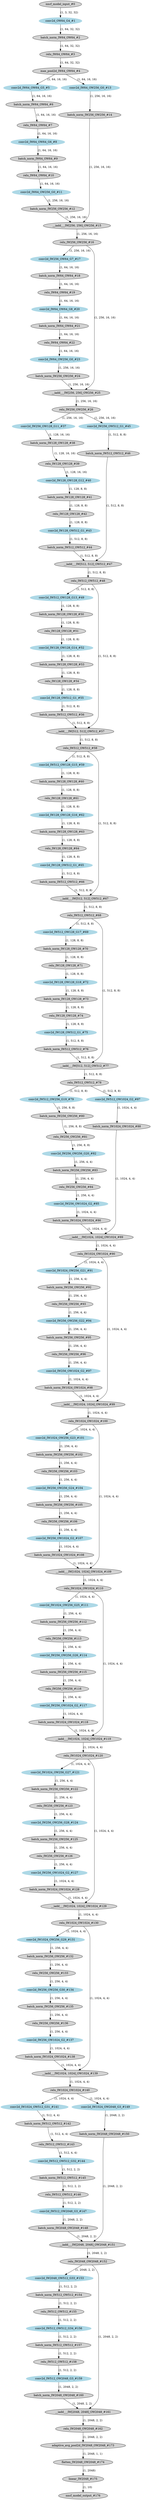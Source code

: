 strict digraph  {
"0 /nncf_model_input_0" [id=0, label="nncf_model_input_#0", style=filled, type=nncf_model_input];
"1 ResNet/NNCFConv2d[conv1]/conv2d_0" [color=lightblue, id=1, label="conv2d_OW64_G4_#1", style=filled, type=conv2d];
"2 ResNet/NNCFBatchNorm2d[bn1]/batch_norm_0" [id=2, label="batch_norm_IW64_OW64_#2", style=filled, type=batch_norm];
"3 ResNet/relu_0" [id=3, label="relu_IW64_OW64_#3", style=filled, type=relu];
"4 ResNet/MaxPool2d[maxpool]/max_pool2d_0" [id=4, label="max_pool2d_IW64_OW64_#4", style=filled, type=max_pool2d];
"5 ResNet/Sequential[layer1]/Bottleneck[0]/NNCFConv2d[conv1]/conv2d_0" [color=lightblue, id=5, label="conv2d_IW64_OW64_G5_#5", style=filled, type=conv2d];
"6 ResNet/Sequential[layer1]/Bottleneck[0]/NNCFBatchNorm2d[bn1]/batch_norm_0" [id=6, label="batch_norm_IW64_OW64_#6", style=filled, type=batch_norm];
"7 ResNet/Sequential[layer1]/Bottleneck[0]/relu_0" [id=7, label="relu_IW64_OW64_#7", style=filled, type=relu];
"8 ResNet/Sequential[layer1]/Bottleneck[0]/NNCFConv2d[conv2]/conv2d_0" [color=lightblue, id=8, label="conv2d_IW64_OW64_G6_#8", style=filled, type=conv2d];
"9 ResNet/Sequential[layer1]/Bottleneck[0]/NNCFBatchNorm2d[bn2]/batch_norm_0" [id=9, label="batch_norm_IW64_OW64_#9", style=filled, type=batch_norm];
"10 ResNet/Sequential[layer1]/Bottleneck[0]/relu_1" [id=10, label="relu_IW64_OW64_#10", style=filled, type=relu];
"11 ResNet/Sequential[layer1]/Bottleneck[0]/NNCFConv2d[conv3]/conv2d_0" [color=lightblue, id=11, label="conv2d_IW64_OW256_G0_#11", style=filled, type=conv2d];
"12 ResNet/Sequential[layer1]/Bottleneck[0]/NNCFBatchNorm2d[bn3]/batch_norm_0" [id=12, label="batch_norm_IW256_OW256_#12", style=filled, type=batch_norm];
"13 ResNet/Sequential[layer1]/Bottleneck[0]/Sequential[shortcut]/NNCFConv2d[0]/conv2d_0" [color=lightblue, id=13, label="conv2d_IW64_OW256_G0_#13", style=filled, type=conv2d];
"14 ResNet/Sequential[layer1]/Bottleneck[0]/Sequential[shortcut]/NNCFBatchNorm2d[1]/batch_norm_0" [id=14, label="batch_norm_IW256_OW256_#14", style=filled, type=batch_norm];
"15 ResNet/Sequential[layer1]/Bottleneck[0]/__iadd___0" [id=15, label="__iadd___IW[256, 256]_OW256_#15", style=filled, type=__iadd__];
"16 ResNet/Sequential[layer1]/Bottleneck[0]/relu_2" [id=16, label="relu_IW256_OW256_#16", style=filled, type=relu];
"17 ResNet/Sequential[layer1]/Bottleneck[1]/NNCFConv2d[conv1]/conv2d_0" [color=lightblue, id=17, label="conv2d_IW256_OW64_G7_#17", style=filled, type=conv2d];
"18 ResNet/Sequential[layer1]/Bottleneck[1]/NNCFBatchNorm2d[bn1]/batch_norm_0" [id=18, label="batch_norm_IW64_OW64_#18", style=filled, type=batch_norm];
"19 ResNet/Sequential[layer1]/Bottleneck[1]/relu_0" [id=19, label="relu_IW64_OW64_#19", style=filled, type=relu];
"20 ResNet/Sequential[layer1]/Bottleneck[1]/NNCFConv2d[conv2]/conv2d_0" [color=lightblue, id=20, label="conv2d_IW64_OW64_G8_#20", style=filled, type=conv2d];
"21 ResNet/Sequential[layer1]/Bottleneck[1]/NNCFBatchNorm2d[bn2]/batch_norm_0" [id=21, label="batch_norm_IW64_OW64_#21", style=filled, type=batch_norm];
"22 ResNet/Sequential[layer1]/Bottleneck[1]/relu_1" [id=22, label="relu_IW64_OW64_#22", style=filled, type=relu];
"23 ResNet/Sequential[layer1]/Bottleneck[1]/NNCFConv2d[conv3]/conv2d_0" [color=lightblue, id=23, label="conv2d_IW64_OW256_G0_#23", style=filled, type=conv2d];
"24 ResNet/Sequential[layer1]/Bottleneck[1]/NNCFBatchNorm2d[bn3]/batch_norm_0" [id=24, label="batch_norm_IW256_OW256_#24", style=filled, type=batch_norm];
"25 ResNet/Sequential[layer1]/Bottleneck[1]/__iadd___0" [id=25, label="__iadd___IW[256, 256]_OW256_#25", style=filled, type=__iadd__];
"26 ResNet/Sequential[layer1]/Bottleneck[1]/relu_2" [id=26, label="relu_IW256_OW256_#26", style=filled, type=relu];
"27 ResNet/Sequential[layer2]/Bottleneck[0]/NNCFConv2d[conv1]/conv2d_0" [color=lightblue, id=27, label="conv2d_IW256_OW128_G11_#37", style=filled, type=conv2d];
"28 ResNet/Sequential[layer2]/Bottleneck[0]/NNCFBatchNorm2d[bn1]/batch_norm_0" [id=28, label="batch_norm_IW128_OW128_#38", style=filled, type=batch_norm];
"29 ResNet/Sequential[layer2]/Bottleneck[0]/relu_0" [id=29, label="relu_IW128_OW128_#39", style=filled, type=relu];
"30 ResNet/Sequential[layer2]/Bottleneck[0]/NNCFConv2d[conv2]/conv2d_0" [color=lightblue, id=30, label="conv2d_IW128_OW128_G12_#40", style=filled, type=conv2d];
"31 ResNet/Sequential[layer2]/Bottleneck[0]/NNCFBatchNorm2d[bn2]/batch_norm_0" [id=31, label="batch_norm_IW128_OW128_#41", style=filled, type=batch_norm];
"32 ResNet/Sequential[layer2]/Bottleneck[0]/relu_1" [id=32, label="relu_IW128_OW128_#42", style=filled, type=relu];
"33 ResNet/Sequential[layer2]/Bottleneck[0]/NNCFConv2d[conv3]/conv2d_0" [color=lightblue, id=33, label="conv2d_IW128_OW512_G1_#43", style=filled, type=conv2d];
"34 ResNet/Sequential[layer2]/Bottleneck[0]/NNCFBatchNorm2d[bn3]/batch_norm_0" [id=34, label="batch_norm_IW512_OW512_#44", style=filled, type=batch_norm];
"35 ResNet/Sequential[layer2]/Bottleneck[0]/Sequential[shortcut]/NNCFConv2d[0]/conv2d_0" [color=lightblue, id=35, label="conv2d_IW256_OW512_G1_#45", style=filled, type=conv2d];
"36 ResNet/Sequential[layer2]/Bottleneck[0]/Sequential[shortcut]/NNCFBatchNorm2d[1]/batch_norm_0" [id=36, label="batch_norm_IW512_OW512_#46", style=filled, type=batch_norm];
"37 ResNet/Sequential[layer2]/Bottleneck[0]/__iadd___0" [id=37, label="__iadd___IW[512, 512]_OW512_#47", style=filled, type=__iadd__];
"38 ResNet/Sequential[layer2]/Bottleneck[0]/relu_2" [id=38, label="relu_IW512_OW512_#48", style=filled, type=relu];
"39 ResNet/Sequential[layer2]/Bottleneck[1]/NNCFConv2d[conv1]/conv2d_0" [color=lightblue, id=39, label="conv2d_IW512_OW128_G13_#49", style=filled, type=conv2d];
"40 ResNet/Sequential[layer2]/Bottleneck[1]/NNCFBatchNorm2d[bn1]/batch_norm_0" [id=40, label="batch_norm_IW128_OW128_#50", style=filled, type=batch_norm];
"41 ResNet/Sequential[layer2]/Bottleneck[1]/relu_0" [id=41, label="relu_IW128_OW128_#51", style=filled, type=relu];
"42 ResNet/Sequential[layer2]/Bottleneck[1]/NNCFConv2d[conv2]/conv2d_0" [color=lightblue, id=42, label="conv2d_IW128_OW128_G14_#52", style=filled, type=conv2d];
"43 ResNet/Sequential[layer2]/Bottleneck[1]/NNCFBatchNorm2d[bn2]/batch_norm_0" [id=43, label="batch_norm_IW128_OW128_#53", style=filled, type=batch_norm];
"44 ResNet/Sequential[layer2]/Bottleneck[1]/relu_1" [id=44, label="relu_IW128_OW128_#54", style=filled, type=relu];
"45 ResNet/Sequential[layer2]/Bottleneck[1]/NNCFConv2d[conv3]/conv2d_0" [color=lightblue, id=45, label="conv2d_IW128_OW512_G1_#55", style=filled, type=conv2d];
"46 ResNet/Sequential[layer2]/Bottleneck[1]/NNCFBatchNorm2d[bn3]/batch_norm_0" [id=46, label="batch_norm_IW512_OW512_#56", style=filled, type=batch_norm];
"47 ResNet/Sequential[layer2]/Bottleneck[1]/__iadd___0" [id=47, label="__iadd___IW[512, 512]_OW512_#57", style=filled, type=__iadd__];
"48 ResNet/Sequential[layer2]/Bottleneck[1]/relu_2" [id=48, label="relu_IW512_OW512_#58", style=filled, type=relu];
"49 ResNet/Sequential[layer2]/Bottleneck[2]/NNCFConv2d[conv1]/conv2d_0" [color=lightblue, id=49, label="conv2d_IW512_OW128_G15_#59", style=filled, type=conv2d];
"50 ResNet/Sequential[layer2]/Bottleneck[2]/NNCFBatchNorm2d[bn1]/batch_norm_0" [id=50, label="batch_norm_IW128_OW128_#60", style=filled, type=batch_norm];
"51 ResNet/Sequential[layer2]/Bottleneck[2]/relu_0" [id=51, label="relu_IW128_OW128_#61", style=filled, type=relu];
"52 ResNet/Sequential[layer2]/Bottleneck[2]/NNCFConv2d[conv2]/conv2d_0" [color=lightblue, id=52, label="conv2d_IW128_OW128_G16_#62", style=filled, type=conv2d];
"53 ResNet/Sequential[layer2]/Bottleneck[2]/NNCFBatchNorm2d[bn2]/batch_norm_0" [id=53, label="batch_norm_IW128_OW128_#63", style=filled, type=batch_norm];
"54 ResNet/Sequential[layer2]/Bottleneck[2]/relu_1" [id=54, label="relu_IW128_OW128_#64", style=filled, type=relu];
"55 ResNet/Sequential[layer2]/Bottleneck[2]/NNCFConv2d[conv3]/conv2d_0" [color=lightblue, id=55, label="conv2d_IW128_OW512_G1_#65", style=filled, type=conv2d];
"56 ResNet/Sequential[layer2]/Bottleneck[2]/NNCFBatchNorm2d[bn3]/batch_norm_0" [id=56, label="batch_norm_IW512_OW512_#66", style=filled, type=batch_norm];
"57 ResNet/Sequential[layer2]/Bottleneck[2]/__iadd___0" [id=57, label="__iadd___IW[512, 512]_OW512_#67", style=filled, type=__iadd__];
"58 ResNet/Sequential[layer2]/Bottleneck[2]/relu_2" [id=58, label="relu_IW512_OW512_#68", style=filled, type=relu];
"59 ResNet/Sequential[layer2]/Bottleneck[3]/NNCFConv2d[conv1]/conv2d_0" [color=lightblue, id=59, label="conv2d_IW512_OW128_G17_#69", style=filled, type=conv2d];
"60 ResNet/Sequential[layer2]/Bottleneck[3]/NNCFBatchNorm2d[bn1]/batch_norm_0" [id=60, label="batch_norm_IW128_OW128_#70", style=filled, type=batch_norm];
"61 ResNet/Sequential[layer2]/Bottleneck[3]/relu_0" [id=61, label="relu_IW128_OW128_#71", style=filled, type=relu];
"62 ResNet/Sequential[layer2]/Bottleneck[3]/NNCFConv2d[conv2]/conv2d_0" [color=lightblue, id=62, label="conv2d_IW128_OW128_G18_#72", style=filled, type=conv2d];
"63 ResNet/Sequential[layer2]/Bottleneck[3]/NNCFBatchNorm2d[bn2]/batch_norm_0" [id=63, label="batch_norm_IW128_OW128_#73", style=filled, type=batch_norm];
"64 ResNet/Sequential[layer2]/Bottleneck[3]/relu_1" [id=64, label="relu_IW128_OW128_#74", style=filled, type=relu];
"65 ResNet/Sequential[layer2]/Bottleneck[3]/NNCFConv2d[conv3]/conv2d_0" [color=lightblue, id=65, label="conv2d_IW128_OW512_G1_#75", style=filled, type=conv2d];
"66 ResNet/Sequential[layer2]/Bottleneck[3]/NNCFBatchNorm2d[bn3]/batch_norm_0" [id=66, label="batch_norm_IW512_OW512_#76", style=filled, type=batch_norm];
"67 ResNet/Sequential[layer2]/Bottleneck[3]/__iadd___0" [id=67, label="__iadd___IW[512, 512]_OW512_#77", style=filled, type=__iadd__];
"68 ResNet/Sequential[layer2]/Bottleneck[3]/relu_2" [id=68, label="relu_IW512_OW512_#78", style=filled, type=relu];
"69 ResNet/Sequential[layer3]/Bottleneck[0]/NNCFConv2d[conv1]/conv2d_0" [color=lightblue, id=69, label="conv2d_IW512_OW256_G19_#79", style=filled, type=conv2d];
"70 ResNet/Sequential[layer3]/Bottleneck[0]/NNCFBatchNorm2d[bn1]/batch_norm_0" [id=70, label="batch_norm_IW256_OW256_#80", style=filled, type=batch_norm];
"71 ResNet/Sequential[layer3]/Bottleneck[0]/relu_0" [id=71, label="relu_IW256_OW256_#81", style=filled, type=relu];
"72 ResNet/Sequential[layer3]/Bottleneck[0]/NNCFConv2d[conv2]/conv2d_0" [color=lightblue, id=72, label="conv2d_IW256_OW256_G20_#82", style=filled, type=conv2d];
"73 ResNet/Sequential[layer3]/Bottleneck[0]/NNCFBatchNorm2d[bn2]/batch_norm_0" [id=73, label="batch_norm_IW256_OW256_#83", style=filled, type=batch_norm];
"74 ResNet/Sequential[layer3]/Bottleneck[0]/relu_1" [id=74, label="relu_IW256_OW256_#84", style=filled, type=relu];
"75 ResNet/Sequential[layer3]/Bottleneck[0]/NNCFConv2d[conv3]/conv2d_0" [color=lightblue, id=75, label="conv2d_IW256_OW1024_G2_#85", style=filled, type=conv2d];
"76 ResNet/Sequential[layer3]/Bottleneck[0]/NNCFBatchNorm2d[bn3]/batch_norm_0" [id=76, label="batch_norm_IW1024_OW1024_#86", style=filled, type=batch_norm];
"77 ResNet/Sequential[layer3]/Bottleneck[0]/Sequential[shortcut]/NNCFConv2d[0]/conv2d_0" [color=lightblue, id=77, label="conv2d_IW512_OW1024_G2_#87", style=filled, type=conv2d];
"78 ResNet/Sequential[layer3]/Bottleneck[0]/Sequential[shortcut]/NNCFBatchNorm2d[1]/batch_norm_0" [id=78, label="batch_norm_IW1024_OW1024_#88", style=filled, type=batch_norm];
"79 ResNet/Sequential[layer3]/Bottleneck[0]/__iadd___0" [id=79, label="__iadd___IW[1024, 1024]_OW1024_#89", style=filled, type=__iadd__];
"80 ResNet/Sequential[layer3]/Bottleneck[0]/relu_2" [id=80, label="relu_IW1024_OW1024_#90", style=filled, type=relu];
"81 ResNet/Sequential[layer3]/Bottleneck[1]/NNCFConv2d[conv1]/conv2d_0" [color=lightblue, id=81, label="conv2d_IW1024_OW256_G21_#91", style=filled, type=conv2d];
"82 ResNet/Sequential[layer3]/Bottleneck[1]/NNCFBatchNorm2d[bn1]/batch_norm_0" [id=82, label="batch_norm_IW256_OW256_#92", style=filled, type=batch_norm];
"83 ResNet/Sequential[layer3]/Bottleneck[1]/relu_0" [id=83, label="relu_IW256_OW256_#93", style=filled, type=relu];
"84 ResNet/Sequential[layer3]/Bottleneck[1]/NNCFConv2d[conv2]/conv2d_0" [color=lightblue, id=84, label="conv2d_IW256_OW256_G22_#94", style=filled, type=conv2d];
"85 ResNet/Sequential[layer3]/Bottleneck[1]/NNCFBatchNorm2d[bn2]/batch_norm_0" [id=85, label="batch_norm_IW256_OW256_#95", style=filled, type=batch_norm];
"86 ResNet/Sequential[layer3]/Bottleneck[1]/relu_1" [id=86, label="relu_IW256_OW256_#96", style=filled, type=relu];
"87 ResNet/Sequential[layer3]/Bottleneck[1]/NNCFConv2d[conv3]/conv2d_0" [color=lightblue, id=87, label="conv2d_IW256_OW1024_G2_#97", style=filled, type=conv2d];
"88 ResNet/Sequential[layer3]/Bottleneck[1]/NNCFBatchNorm2d[bn3]/batch_norm_0" [id=88, label="batch_norm_IW1024_OW1024_#98", style=filled, type=batch_norm];
"89 ResNet/Sequential[layer3]/Bottleneck[1]/__iadd___0" [id=89, label="__iadd___IW[1024, 1024]_OW1024_#99", style=filled, type=__iadd__];
"90 ResNet/Sequential[layer3]/Bottleneck[1]/relu_2" [id=90, label="relu_IW1024_OW1024_#100", style=filled, type=relu];
"91 ResNet/Sequential[layer3]/Bottleneck[2]/NNCFConv2d[conv1]/conv2d_0" [color=lightblue, id=91, label="conv2d_IW1024_OW256_G23_#101", style=filled, type=conv2d];
"92 ResNet/Sequential[layer3]/Bottleneck[2]/NNCFBatchNorm2d[bn1]/batch_norm_0" [id=92, label="batch_norm_IW256_OW256_#102", style=filled, type=batch_norm];
"93 ResNet/Sequential[layer3]/Bottleneck[2]/relu_0" [id=93, label="relu_IW256_OW256_#103", style=filled, type=relu];
"94 ResNet/Sequential[layer3]/Bottleneck[2]/NNCFConv2d[conv2]/conv2d_0" [color=lightblue, id=94, label="conv2d_IW256_OW256_G24_#104", style=filled, type=conv2d];
"95 ResNet/Sequential[layer3]/Bottleneck[2]/NNCFBatchNorm2d[bn2]/batch_norm_0" [id=95, label="batch_norm_IW256_OW256_#105", style=filled, type=batch_norm];
"96 ResNet/Sequential[layer3]/Bottleneck[2]/relu_1" [id=96, label="relu_IW256_OW256_#106", style=filled, type=relu];
"97 ResNet/Sequential[layer3]/Bottleneck[2]/NNCFConv2d[conv3]/conv2d_0" [color=lightblue, id=97, label="conv2d_IW256_OW1024_G2_#107", style=filled, type=conv2d];
"98 ResNet/Sequential[layer3]/Bottleneck[2]/NNCFBatchNorm2d[bn3]/batch_norm_0" [id=98, label="batch_norm_IW1024_OW1024_#108", style=filled, type=batch_norm];
"99 ResNet/Sequential[layer3]/Bottleneck[2]/__iadd___0" [id=99, label="__iadd___IW[1024, 1024]_OW1024_#109", style=filled, type=__iadd__];
"100 ResNet/Sequential[layer3]/Bottleneck[2]/relu_2" [id=100, label="relu_IW1024_OW1024_#110", style=filled, type=relu];
"101 ResNet/Sequential[layer3]/Bottleneck[3]/NNCFConv2d[conv1]/conv2d_0" [color=lightblue, id=101, label="conv2d_IW1024_OW256_G25_#111", style=filled, type=conv2d];
"102 ResNet/Sequential[layer3]/Bottleneck[3]/NNCFBatchNorm2d[bn1]/batch_norm_0" [id=102, label="batch_norm_IW256_OW256_#112", style=filled, type=batch_norm];
"103 ResNet/Sequential[layer3]/Bottleneck[3]/relu_0" [id=103, label="relu_IW256_OW256_#113", style=filled, type=relu];
"104 ResNet/Sequential[layer3]/Bottleneck[3]/NNCFConv2d[conv2]/conv2d_0" [color=lightblue, id=104, label="conv2d_IW256_OW256_G26_#114", style=filled, type=conv2d];
"105 ResNet/Sequential[layer3]/Bottleneck[3]/NNCFBatchNorm2d[bn2]/batch_norm_0" [id=105, label="batch_norm_IW256_OW256_#115", style=filled, type=batch_norm];
"106 ResNet/Sequential[layer3]/Bottleneck[3]/relu_1" [id=106, label="relu_IW256_OW256_#116", style=filled, type=relu];
"107 ResNet/Sequential[layer3]/Bottleneck[3]/NNCFConv2d[conv3]/conv2d_0" [color=lightblue, id=107, label="conv2d_IW256_OW1024_G2_#117", style=filled, type=conv2d];
"108 ResNet/Sequential[layer3]/Bottleneck[3]/NNCFBatchNorm2d[bn3]/batch_norm_0" [id=108, label="batch_norm_IW1024_OW1024_#118", style=filled, type=batch_norm];
"109 ResNet/Sequential[layer3]/Bottleneck[3]/__iadd___0" [id=109, label="__iadd___IW[1024, 1024]_OW1024_#119", style=filled, type=__iadd__];
"110 ResNet/Sequential[layer3]/Bottleneck[3]/relu_2" [id=110, label="relu_IW1024_OW1024_#120", style=filled, type=relu];
"111 ResNet/Sequential[layer3]/Bottleneck[4]/NNCFConv2d[conv1]/conv2d_0" [color=lightblue, id=111, label="conv2d_IW1024_OW256_G27_#121", style=filled, type=conv2d];
"112 ResNet/Sequential[layer3]/Bottleneck[4]/NNCFBatchNorm2d[bn1]/batch_norm_0" [id=112, label="batch_norm_IW256_OW256_#122", style=filled, type=batch_norm];
"113 ResNet/Sequential[layer3]/Bottleneck[4]/relu_0" [id=113, label="relu_IW256_OW256_#123", style=filled, type=relu];
"114 ResNet/Sequential[layer3]/Bottleneck[4]/NNCFConv2d[conv2]/conv2d_0" [color=lightblue, id=114, label="conv2d_IW256_OW256_G28_#124", style=filled, type=conv2d];
"115 ResNet/Sequential[layer3]/Bottleneck[4]/NNCFBatchNorm2d[bn2]/batch_norm_0" [id=115, label="batch_norm_IW256_OW256_#125", style=filled, type=batch_norm];
"116 ResNet/Sequential[layer3]/Bottleneck[4]/relu_1" [id=116, label="relu_IW256_OW256_#126", style=filled, type=relu];
"117 ResNet/Sequential[layer3]/Bottleneck[4]/NNCFConv2d[conv3]/conv2d_0" [color=lightblue, id=117, label="conv2d_IW256_OW1024_G2_#127", style=filled, type=conv2d];
"118 ResNet/Sequential[layer3]/Bottleneck[4]/NNCFBatchNorm2d[bn3]/batch_norm_0" [id=118, label="batch_norm_IW1024_OW1024_#128", style=filled, type=batch_norm];
"119 ResNet/Sequential[layer3]/Bottleneck[4]/__iadd___0" [id=119, label="__iadd___IW[1024, 1024]_OW1024_#129", style=filled, type=__iadd__];
"120 ResNet/Sequential[layer3]/Bottleneck[4]/relu_2" [id=120, label="relu_IW1024_OW1024_#130", style=filled, type=relu];
"121 ResNet/Sequential[layer3]/Bottleneck[5]/NNCFConv2d[conv1]/conv2d_0" [color=lightblue, id=121, label="conv2d_IW1024_OW256_G29_#131", style=filled, type=conv2d];
"122 ResNet/Sequential[layer3]/Bottleneck[5]/NNCFBatchNorm2d[bn1]/batch_norm_0" [id=122, label="batch_norm_IW256_OW256_#132", style=filled, type=batch_norm];
"123 ResNet/Sequential[layer3]/Bottleneck[5]/relu_0" [id=123, label="relu_IW256_OW256_#133", style=filled, type=relu];
"124 ResNet/Sequential[layer3]/Bottleneck[5]/NNCFConv2d[conv2]/conv2d_0" [color=lightblue, id=124, label="conv2d_IW256_OW256_G30_#134", style=filled, type=conv2d];
"125 ResNet/Sequential[layer3]/Bottleneck[5]/NNCFBatchNorm2d[bn2]/batch_norm_0" [id=125, label="batch_norm_IW256_OW256_#135", style=filled, type=batch_norm];
"126 ResNet/Sequential[layer3]/Bottleneck[5]/relu_1" [id=126, label="relu_IW256_OW256_#136", style=filled, type=relu];
"127 ResNet/Sequential[layer3]/Bottleneck[5]/NNCFConv2d[conv3]/conv2d_0" [color=lightblue, id=127, label="conv2d_IW256_OW1024_G2_#137", style=filled, type=conv2d];
"128 ResNet/Sequential[layer3]/Bottleneck[5]/NNCFBatchNorm2d[bn3]/batch_norm_0" [id=128, label="batch_norm_IW1024_OW1024_#138", style=filled, type=batch_norm];
"129 ResNet/Sequential[layer3]/Bottleneck[5]/__iadd___0" [id=129, label="__iadd___IW[1024, 1024]_OW1024_#139", style=filled, type=__iadd__];
"130 ResNet/Sequential[layer3]/Bottleneck[5]/relu_2" [id=130, label="relu_IW1024_OW1024_#140", style=filled, type=relu];
"131 ResNet/Sequential[layer4]/Bottleneck[0]/NNCFConv2d[conv1]/conv2d_0" [color=lightblue, id=131, label="conv2d_IW1024_OW512_G31_#141", style=filled, type=conv2d];
"132 ResNet/Sequential[layer4]/Bottleneck[0]/NNCFBatchNorm2d[bn1]/batch_norm_0" [id=132, label="batch_norm_IW512_OW512_#142", style=filled, type=batch_norm];
"133 ResNet/Sequential[layer4]/Bottleneck[0]/relu_0" [id=133, label="relu_IW512_OW512_#143", style=filled, type=relu];
"134 ResNet/Sequential[layer4]/Bottleneck[0]/NNCFConv2d[conv2]/conv2d_0" [color=lightblue, id=134, label="conv2d_IW512_OW512_G32_#144", style=filled, type=conv2d];
"135 ResNet/Sequential[layer4]/Bottleneck[0]/NNCFBatchNorm2d[bn2]/batch_norm_0" [id=135, label="batch_norm_IW512_OW512_#145", style=filled, type=batch_norm];
"136 ResNet/Sequential[layer4]/Bottleneck[0]/relu_1" [id=136, label="relu_IW512_OW512_#146", style=filled, type=relu];
"137 ResNet/Sequential[layer4]/Bottleneck[0]/NNCFConv2d[conv3]/conv2d_0" [color=lightblue, id=137, label="conv2d_IW512_OW2048_G3_#147", style=filled, type=conv2d];
"138 ResNet/Sequential[layer4]/Bottleneck[0]/NNCFBatchNorm2d[bn3]/batch_norm_0" [id=138, label="batch_norm_IW2048_OW2048_#148", style=filled, type=batch_norm];
"139 ResNet/Sequential[layer4]/Bottleneck[0]/Sequential[shortcut]/NNCFConv2d[0]/conv2d_0" [color=lightblue, id=139, label="conv2d_IW1024_OW2048_G3_#149", style=filled, type=conv2d];
"140 ResNet/Sequential[layer4]/Bottleneck[0]/Sequential[shortcut]/NNCFBatchNorm2d[1]/batch_norm_0" [id=140, label="batch_norm_IW2048_OW2048_#150", style=filled, type=batch_norm];
"141 ResNet/Sequential[layer4]/Bottleneck[0]/__iadd___0" [id=141, label="__iadd___IW[2048, 2048]_OW2048_#151", style=filled, type=__iadd__];
"142 ResNet/Sequential[layer4]/Bottleneck[0]/relu_2" [id=142, label="relu_IW2048_OW2048_#152", style=filled, type=relu];
"143 ResNet/Sequential[layer4]/Bottleneck[1]/NNCFConv2d[conv1]/conv2d_0" [color=lightblue, id=143, label="conv2d_IW2048_OW512_G33_#153", style=filled, type=conv2d];
"144 ResNet/Sequential[layer4]/Bottleneck[1]/NNCFBatchNorm2d[bn1]/batch_norm_0" [id=144, label="batch_norm_IW512_OW512_#154", style=filled, type=batch_norm];
"145 ResNet/Sequential[layer4]/Bottleneck[1]/relu_0" [id=145, label="relu_IW512_OW512_#155", style=filled, type=relu];
"146 ResNet/Sequential[layer4]/Bottleneck[1]/NNCFConv2d[conv2]/conv2d_0" [color=lightblue, id=146, label="conv2d_IW512_OW512_G34_#156", style=filled, type=conv2d];
"147 ResNet/Sequential[layer4]/Bottleneck[1]/NNCFBatchNorm2d[bn2]/batch_norm_0" [id=147, label="batch_norm_IW512_OW512_#157", style=filled, type=batch_norm];
"148 ResNet/Sequential[layer4]/Bottleneck[1]/relu_1" [id=148, label="relu_IW512_OW512_#158", style=filled, type=relu];
"149 ResNet/Sequential[layer4]/Bottleneck[1]/NNCFConv2d[conv3]/conv2d_0" [color=lightblue, id=149, label="conv2d_IW512_OW2048_G3_#159", style=filled, type=conv2d];
"150 ResNet/Sequential[layer4]/Bottleneck[1]/NNCFBatchNorm2d[bn3]/batch_norm_0" [id=150, label="batch_norm_IW2048_OW2048_#160", style=filled, type=batch_norm];
"151 ResNet/Sequential[layer4]/Bottleneck[1]/__iadd___0" [id=151, label="__iadd___IW[2048, 2048]_OW2048_#161", style=filled, type=__iadd__];
"152 ResNet/Sequential[layer4]/Bottleneck[1]/relu_2" [id=152, label="relu_IW2048_OW2048_#162", style=filled, type=relu];
"153 ResNet/AdaptiveAvgPool2d[avgpool]/adaptive_avg_pool2d_0" [id=153, label="adaptive_avg_pool2d_IW2048_OW2048_#173", style=filled, type=adaptive_avg_pool2d];
"154 ResNet/flatten_0" [id=154, label="flatten_IW2048_OW2048_#174", style=filled, type=flatten];
"155 ResNet/NNCFLinear[linear]/linear_0" [id=155, label="linear_IW2048_#175", style=filled, type=linear];
"156 /nncf_model_output_0" [id=156, label="nncf_model_output_#176", style=filled, type=nncf_model_output];
"0 /nncf_model_input_0" -> "1 ResNet/NNCFConv2d[conv1]/conv2d_0"  [label="(1, 3, 32, 32)", style=solid];
"1 ResNet/NNCFConv2d[conv1]/conv2d_0" -> "2 ResNet/NNCFBatchNorm2d[bn1]/batch_norm_0"  [label="(1, 64, 32, 32)", style=solid];
"2 ResNet/NNCFBatchNorm2d[bn1]/batch_norm_0" -> "3 ResNet/relu_0"  [label="(1, 64, 32, 32)", style=solid];
"3 ResNet/relu_0" -> "4 ResNet/MaxPool2d[maxpool]/max_pool2d_0"  [label="(1, 64, 32, 32)", style=solid];
"4 ResNet/MaxPool2d[maxpool]/max_pool2d_0" -> "5 ResNet/Sequential[layer1]/Bottleneck[0]/NNCFConv2d[conv1]/conv2d_0"  [label="(1, 64, 16, 16)", style=solid];
"4 ResNet/MaxPool2d[maxpool]/max_pool2d_0" -> "13 ResNet/Sequential[layer1]/Bottleneck[0]/Sequential[shortcut]/NNCFConv2d[0]/conv2d_0"  [label="(1, 64, 16, 16)", style=solid];
"5 ResNet/Sequential[layer1]/Bottleneck[0]/NNCFConv2d[conv1]/conv2d_0" -> "6 ResNet/Sequential[layer1]/Bottleneck[0]/NNCFBatchNorm2d[bn1]/batch_norm_0"  [label="(1, 64, 16, 16)", style=solid];
"6 ResNet/Sequential[layer1]/Bottleneck[0]/NNCFBatchNorm2d[bn1]/batch_norm_0" -> "7 ResNet/Sequential[layer1]/Bottleneck[0]/relu_0"  [label="(1, 64, 16, 16)", style=solid];
"7 ResNet/Sequential[layer1]/Bottleneck[0]/relu_0" -> "8 ResNet/Sequential[layer1]/Bottleneck[0]/NNCFConv2d[conv2]/conv2d_0"  [label="(1, 64, 16, 16)", style=solid];
"8 ResNet/Sequential[layer1]/Bottleneck[0]/NNCFConv2d[conv2]/conv2d_0" -> "9 ResNet/Sequential[layer1]/Bottleneck[0]/NNCFBatchNorm2d[bn2]/batch_norm_0"  [label="(1, 64, 16, 16)", style=solid];
"9 ResNet/Sequential[layer1]/Bottleneck[0]/NNCFBatchNorm2d[bn2]/batch_norm_0" -> "10 ResNet/Sequential[layer1]/Bottleneck[0]/relu_1"  [label="(1, 64, 16, 16)", style=solid];
"10 ResNet/Sequential[layer1]/Bottleneck[0]/relu_1" -> "11 ResNet/Sequential[layer1]/Bottleneck[0]/NNCFConv2d[conv3]/conv2d_0"  [label="(1, 64, 16, 16)", style=solid];
"11 ResNet/Sequential[layer1]/Bottleneck[0]/NNCFConv2d[conv3]/conv2d_0" -> "12 ResNet/Sequential[layer1]/Bottleneck[0]/NNCFBatchNorm2d[bn3]/batch_norm_0"  [label="(1, 256, 16, 16)", style=solid];
"12 ResNet/Sequential[layer1]/Bottleneck[0]/NNCFBatchNorm2d[bn3]/batch_norm_0" -> "15 ResNet/Sequential[layer1]/Bottleneck[0]/__iadd___0"  [label="(1, 256, 16, 16)", style=solid];
"13 ResNet/Sequential[layer1]/Bottleneck[0]/Sequential[shortcut]/NNCFConv2d[0]/conv2d_0" -> "14 ResNet/Sequential[layer1]/Bottleneck[0]/Sequential[shortcut]/NNCFBatchNorm2d[1]/batch_norm_0"  [label="(1, 256, 16, 16)", style=solid];
"14 ResNet/Sequential[layer1]/Bottleneck[0]/Sequential[shortcut]/NNCFBatchNorm2d[1]/batch_norm_0" -> "15 ResNet/Sequential[layer1]/Bottleneck[0]/__iadd___0"  [label="(1, 256, 16, 16)", style=solid];
"15 ResNet/Sequential[layer1]/Bottleneck[0]/__iadd___0" -> "16 ResNet/Sequential[layer1]/Bottleneck[0]/relu_2"  [label="(1, 256, 16, 16)", style=solid];
"16 ResNet/Sequential[layer1]/Bottleneck[0]/relu_2" -> "17 ResNet/Sequential[layer1]/Bottleneck[1]/NNCFConv2d[conv1]/conv2d_0"  [label="(1, 256, 16, 16)", style=solid];
"16 ResNet/Sequential[layer1]/Bottleneck[0]/relu_2" -> "25 ResNet/Sequential[layer1]/Bottleneck[1]/__iadd___0"  [label="(1, 256, 16, 16)", style=solid];
"17 ResNet/Sequential[layer1]/Bottleneck[1]/NNCFConv2d[conv1]/conv2d_0" -> "18 ResNet/Sequential[layer1]/Bottleneck[1]/NNCFBatchNorm2d[bn1]/batch_norm_0"  [label="(1, 64, 16, 16)", style=solid];
"18 ResNet/Sequential[layer1]/Bottleneck[1]/NNCFBatchNorm2d[bn1]/batch_norm_0" -> "19 ResNet/Sequential[layer1]/Bottleneck[1]/relu_0"  [label="(1, 64, 16, 16)", style=solid];
"19 ResNet/Sequential[layer1]/Bottleneck[1]/relu_0" -> "20 ResNet/Sequential[layer1]/Bottleneck[1]/NNCFConv2d[conv2]/conv2d_0"  [label="(1, 64, 16, 16)", style=solid];
"20 ResNet/Sequential[layer1]/Bottleneck[1]/NNCFConv2d[conv2]/conv2d_0" -> "21 ResNet/Sequential[layer1]/Bottleneck[1]/NNCFBatchNorm2d[bn2]/batch_norm_0"  [label="(1, 64, 16, 16)", style=solid];
"21 ResNet/Sequential[layer1]/Bottleneck[1]/NNCFBatchNorm2d[bn2]/batch_norm_0" -> "22 ResNet/Sequential[layer1]/Bottleneck[1]/relu_1"  [label="(1, 64, 16, 16)", style=solid];
"22 ResNet/Sequential[layer1]/Bottleneck[1]/relu_1" -> "23 ResNet/Sequential[layer1]/Bottleneck[1]/NNCFConv2d[conv3]/conv2d_0"  [label="(1, 64, 16, 16)", style=solid];
"23 ResNet/Sequential[layer1]/Bottleneck[1]/NNCFConv2d[conv3]/conv2d_0" -> "24 ResNet/Sequential[layer1]/Bottleneck[1]/NNCFBatchNorm2d[bn3]/batch_norm_0"  [label="(1, 256, 16, 16)", style=solid];
"24 ResNet/Sequential[layer1]/Bottleneck[1]/NNCFBatchNorm2d[bn3]/batch_norm_0" -> "25 ResNet/Sequential[layer1]/Bottleneck[1]/__iadd___0"  [label="(1, 256, 16, 16)", style=solid];
"25 ResNet/Sequential[layer1]/Bottleneck[1]/__iadd___0" -> "26 ResNet/Sequential[layer1]/Bottleneck[1]/relu_2"  [label="(1, 256, 16, 16)", style=solid];
"26 ResNet/Sequential[layer1]/Bottleneck[1]/relu_2" -> "27 ResNet/Sequential[layer2]/Bottleneck[0]/NNCFConv2d[conv1]/conv2d_0"  [label="(1, 256, 16, 16)", style=solid];
"26 ResNet/Sequential[layer1]/Bottleneck[1]/relu_2" -> "35 ResNet/Sequential[layer2]/Bottleneck[0]/Sequential[shortcut]/NNCFConv2d[0]/conv2d_0"  [label="(1, 256, 16, 16)", style=solid];
"27 ResNet/Sequential[layer2]/Bottleneck[0]/NNCFConv2d[conv1]/conv2d_0" -> "28 ResNet/Sequential[layer2]/Bottleneck[0]/NNCFBatchNorm2d[bn1]/batch_norm_0"  [label="(1, 128, 16, 16)", style=solid];
"28 ResNet/Sequential[layer2]/Bottleneck[0]/NNCFBatchNorm2d[bn1]/batch_norm_0" -> "29 ResNet/Sequential[layer2]/Bottleneck[0]/relu_0"  [label="(1, 128, 16, 16)", style=solid];
"29 ResNet/Sequential[layer2]/Bottleneck[0]/relu_0" -> "30 ResNet/Sequential[layer2]/Bottleneck[0]/NNCFConv2d[conv2]/conv2d_0"  [label="(1, 128, 16, 16)", style=solid];
"30 ResNet/Sequential[layer2]/Bottleneck[0]/NNCFConv2d[conv2]/conv2d_0" -> "31 ResNet/Sequential[layer2]/Bottleneck[0]/NNCFBatchNorm2d[bn2]/batch_norm_0"  [label="(1, 128, 8, 8)", style=solid];
"31 ResNet/Sequential[layer2]/Bottleneck[0]/NNCFBatchNorm2d[bn2]/batch_norm_0" -> "32 ResNet/Sequential[layer2]/Bottleneck[0]/relu_1"  [label="(1, 128, 8, 8)", style=solid];
"32 ResNet/Sequential[layer2]/Bottleneck[0]/relu_1" -> "33 ResNet/Sequential[layer2]/Bottleneck[0]/NNCFConv2d[conv3]/conv2d_0"  [label="(1, 128, 8, 8)", style=solid];
"33 ResNet/Sequential[layer2]/Bottleneck[0]/NNCFConv2d[conv3]/conv2d_0" -> "34 ResNet/Sequential[layer2]/Bottleneck[0]/NNCFBatchNorm2d[bn3]/batch_norm_0"  [label="(1, 512, 8, 8)", style=solid];
"34 ResNet/Sequential[layer2]/Bottleneck[0]/NNCFBatchNorm2d[bn3]/batch_norm_0" -> "37 ResNet/Sequential[layer2]/Bottleneck[0]/__iadd___0"  [label="(1, 512, 8, 8)", style=solid];
"35 ResNet/Sequential[layer2]/Bottleneck[0]/Sequential[shortcut]/NNCFConv2d[0]/conv2d_0" -> "36 ResNet/Sequential[layer2]/Bottleneck[0]/Sequential[shortcut]/NNCFBatchNorm2d[1]/batch_norm_0"  [label="(1, 512, 8, 8)", style=solid];
"36 ResNet/Sequential[layer2]/Bottleneck[0]/Sequential[shortcut]/NNCFBatchNorm2d[1]/batch_norm_0" -> "37 ResNet/Sequential[layer2]/Bottleneck[0]/__iadd___0"  [label="(1, 512, 8, 8)", style=solid];
"37 ResNet/Sequential[layer2]/Bottleneck[0]/__iadd___0" -> "38 ResNet/Sequential[layer2]/Bottleneck[0]/relu_2"  [label="(1, 512, 8, 8)", style=solid];
"38 ResNet/Sequential[layer2]/Bottleneck[0]/relu_2" -> "39 ResNet/Sequential[layer2]/Bottleneck[1]/NNCFConv2d[conv1]/conv2d_0"  [label="(1, 512, 8, 8)", style=solid];
"38 ResNet/Sequential[layer2]/Bottleneck[0]/relu_2" -> "47 ResNet/Sequential[layer2]/Bottleneck[1]/__iadd___0"  [label="(1, 512, 8, 8)", style=solid];
"39 ResNet/Sequential[layer2]/Bottleneck[1]/NNCFConv2d[conv1]/conv2d_0" -> "40 ResNet/Sequential[layer2]/Bottleneck[1]/NNCFBatchNorm2d[bn1]/batch_norm_0"  [label="(1, 128, 8, 8)", style=solid];
"40 ResNet/Sequential[layer2]/Bottleneck[1]/NNCFBatchNorm2d[bn1]/batch_norm_0" -> "41 ResNet/Sequential[layer2]/Bottleneck[1]/relu_0"  [label="(1, 128, 8, 8)", style=solid];
"41 ResNet/Sequential[layer2]/Bottleneck[1]/relu_0" -> "42 ResNet/Sequential[layer2]/Bottleneck[1]/NNCFConv2d[conv2]/conv2d_0"  [label="(1, 128, 8, 8)", style=solid];
"42 ResNet/Sequential[layer2]/Bottleneck[1]/NNCFConv2d[conv2]/conv2d_0" -> "43 ResNet/Sequential[layer2]/Bottleneck[1]/NNCFBatchNorm2d[bn2]/batch_norm_0"  [label="(1, 128, 8, 8)", style=solid];
"43 ResNet/Sequential[layer2]/Bottleneck[1]/NNCFBatchNorm2d[bn2]/batch_norm_0" -> "44 ResNet/Sequential[layer2]/Bottleneck[1]/relu_1"  [label="(1, 128, 8, 8)", style=solid];
"44 ResNet/Sequential[layer2]/Bottleneck[1]/relu_1" -> "45 ResNet/Sequential[layer2]/Bottleneck[1]/NNCFConv2d[conv3]/conv2d_0"  [label="(1, 128, 8, 8)", style=solid];
"45 ResNet/Sequential[layer2]/Bottleneck[1]/NNCFConv2d[conv3]/conv2d_0" -> "46 ResNet/Sequential[layer2]/Bottleneck[1]/NNCFBatchNorm2d[bn3]/batch_norm_0"  [label="(1, 512, 8, 8)", style=solid];
"46 ResNet/Sequential[layer2]/Bottleneck[1]/NNCFBatchNorm2d[bn3]/batch_norm_0" -> "47 ResNet/Sequential[layer2]/Bottleneck[1]/__iadd___0"  [label="(1, 512, 8, 8)", style=solid];
"47 ResNet/Sequential[layer2]/Bottleneck[1]/__iadd___0" -> "48 ResNet/Sequential[layer2]/Bottleneck[1]/relu_2"  [label="(1, 512, 8, 8)", style=solid];
"48 ResNet/Sequential[layer2]/Bottleneck[1]/relu_2" -> "49 ResNet/Sequential[layer2]/Bottleneck[2]/NNCFConv2d[conv1]/conv2d_0"  [label="(1, 512, 8, 8)", style=solid];
"48 ResNet/Sequential[layer2]/Bottleneck[1]/relu_2" -> "57 ResNet/Sequential[layer2]/Bottleneck[2]/__iadd___0"  [label="(1, 512, 8, 8)", style=solid];
"49 ResNet/Sequential[layer2]/Bottleneck[2]/NNCFConv2d[conv1]/conv2d_0" -> "50 ResNet/Sequential[layer2]/Bottleneck[2]/NNCFBatchNorm2d[bn1]/batch_norm_0"  [label="(1, 128, 8, 8)", style=solid];
"50 ResNet/Sequential[layer2]/Bottleneck[2]/NNCFBatchNorm2d[bn1]/batch_norm_0" -> "51 ResNet/Sequential[layer2]/Bottleneck[2]/relu_0"  [label="(1, 128, 8, 8)", style=solid];
"51 ResNet/Sequential[layer2]/Bottleneck[2]/relu_0" -> "52 ResNet/Sequential[layer2]/Bottleneck[2]/NNCFConv2d[conv2]/conv2d_0"  [label="(1, 128, 8, 8)", style=solid];
"52 ResNet/Sequential[layer2]/Bottleneck[2]/NNCFConv2d[conv2]/conv2d_0" -> "53 ResNet/Sequential[layer2]/Bottleneck[2]/NNCFBatchNorm2d[bn2]/batch_norm_0"  [label="(1, 128, 8, 8)", style=solid];
"53 ResNet/Sequential[layer2]/Bottleneck[2]/NNCFBatchNorm2d[bn2]/batch_norm_0" -> "54 ResNet/Sequential[layer2]/Bottleneck[2]/relu_1"  [label="(1, 128, 8, 8)", style=solid];
"54 ResNet/Sequential[layer2]/Bottleneck[2]/relu_1" -> "55 ResNet/Sequential[layer2]/Bottleneck[2]/NNCFConv2d[conv3]/conv2d_0"  [label="(1, 128, 8, 8)", style=solid];
"55 ResNet/Sequential[layer2]/Bottleneck[2]/NNCFConv2d[conv3]/conv2d_0" -> "56 ResNet/Sequential[layer2]/Bottleneck[2]/NNCFBatchNorm2d[bn3]/batch_norm_0"  [label="(1, 512, 8, 8)", style=solid];
"56 ResNet/Sequential[layer2]/Bottleneck[2]/NNCFBatchNorm2d[bn3]/batch_norm_0" -> "57 ResNet/Sequential[layer2]/Bottleneck[2]/__iadd___0"  [label="(1, 512, 8, 8)", style=solid];
"57 ResNet/Sequential[layer2]/Bottleneck[2]/__iadd___0" -> "58 ResNet/Sequential[layer2]/Bottleneck[2]/relu_2"  [label="(1, 512, 8, 8)", style=solid];
"58 ResNet/Sequential[layer2]/Bottleneck[2]/relu_2" -> "59 ResNet/Sequential[layer2]/Bottleneck[3]/NNCFConv2d[conv1]/conv2d_0"  [label="(1, 512, 8, 8)", style=solid];
"58 ResNet/Sequential[layer2]/Bottleneck[2]/relu_2" -> "67 ResNet/Sequential[layer2]/Bottleneck[3]/__iadd___0"  [label="(1, 512, 8, 8)", style=solid];
"59 ResNet/Sequential[layer2]/Bottleneck[3]/NNCFConv2d[conv1]/conv2d_0" -> "60 ResNet/Sequential[layer2]/Bottleneck[3]/NNCFBatchNorm2d[bn1]/batch_norm_0"  [label="(1, 128, 8, 8)", style=solid];
"60 ResNet/Sequential[layer2]/Bottleneck[3]/NNCFBatchNorm2d[bn1]/batch_norm_0" -> "61 ResNet/Sequential[layer2]/Bottleneck[3]/relu_0"  [label="(1, 128, 8, 8)", style=solid];
"61 ResNet/Sequential[layer2]/Bottleneck[3]/relu_0" -> "62 ResNet/Sequential[layer2]/Bottleneck[3]/NNCFConv2d[conv2]/conv2d_0"  [label="(1, 128, 8, 8)", style=solid];
"62 ResNet/Sequential[layer2]/Bottleneck[3]/NNCFConv2d[conv2]/conv2d_0" -> "63 ResNet/Sequential[layer2]/Bottleneck[3]/NNCFBatchNorm2d[bn2]/batch_norm_0"  [label="(1, 128, 8, 8)", style=solid];
"63 ResNet/Sequential[layer2]/Bottleneck[3]/NNCFBatchNorm2d[bn2]/batch_norm_0" -> "64 ResNet/Sequential[layer2]/Bottleneck[3]/relu_1"  [label="(1, 128, 8, 8)", style=solid];
"64 ResNet/Sequential[layer2]/Bottleneck[3]/relu_1" -> "65 ResNet/Sequential[layer2]/Bottleneck[3]/NNCFConv2d[conv3]/conv2d_0"  [label="(1, 128, 8, 8)", style=solid];
"65 ResNet/Sequential[layer2]/Bottleneck[3]/NNCFConv2d[conv3]/conv2d_0" -> "66 ResNet/Sequential[layer2]/Bottleneck[3]/NNCFBatchNorm2d[bn3]/batch_norm_0"  [label="(1, 512, 8, 8)", style=solid];
"66 ResNet/Sequential[layer2]/Bottleneck[3]/NNCFBatchNorm2d[bn3]/batch_norm_0" -> "67 ResNet/Sequential[layer2]/Bottleneck[3]/__iadd___0"  [label="(1, 512, 8, 8)", style=solid];
"67 ResNet/Sequential[layer2]/Bottleneck[3]/__iadd___0" -> "68 ResNet/Sequential[layer2]/Bottleneck[3]/relu_2"  [label="(1, 512, 8, 8)", style=solid];
"68 ResNet/Sequential[layer2]/Bottleneck[3]/relu_2" -> "69 ResNet/Sequential[layer3]/Bottleneck[0]/NNCFConv2d[conv1]/conv2d_0"  [label="(1, 512, 8, 8)", style=solid];
"68 ResNet/Sequential[layer2]/Bottleneck[3]/relu_2" -> "77 ResNet/Sequential[layer3]/Bottleneck[0]/Sequential[shortcut]/NNCFConv2d[0]/conv2d_0"  [label="(1, 512, 8, 8)", style=solid];
"69 ResNet/Sequential[layer3]/Bottleneck[0]/NNCFConv2d[conv1]/conv2d_0" -> "70 ResNet/Sequential[layer3]/Bottleneck[0]/NNCFBatchNorm2d[bn1]/batch_norm_0"  [label="(1, 256, 8, 8)", style=solid];
"70 ResNet/Sequential[layer3]/Bottleneck[0]/NNCFBatchNorm2d[bn1]/batch_norm_0" -> "71 ResNet/Sequential[layer3]/Bottleneck[0]/relu_0"  [label="(1, 256, 8, 8)", style=solid];
"71 ResNet/Sequential[layer3]/Bottleneck[0]/relu_0" -> "72 ResNet/Sequential[layer3]/Bottleneck[0]/NNCFConv2d[conv2]/conv2d_0"  [label="(1, 256, 8, 8)", style=solid];
"72 ResNet/Sequential[layer3]/Bottleneck[0]/NNCFConv2d[conv2]/conv2d_0" -> "73 ResNet/Sequential[layer3]/Bottleneck[0]/NNCFBatchNorm2d[bn2]/batch_norm_0"  [label="(1, 256, 4, 4)", style=solid];
"73 ResNet/Sequential[layer3]/Bottleneck[0]/NNCFBatchNorm2d[bn2]/batch_norm_0" -> "74 ResNet/Sequential[layer3]/Bottleneck[0]/relu_1"  [label="(1, 256, 4, 4)", style=solid];
"74 ResNet/Sequential[layer3]/Bottleneck[0]/relu_1" -> "75 ResNet/Sequential[layer3]/Bottleneck[0]/NNCFConv2d[conv3]/conv2d_0"  [label="(1, 256, 4, 4)", style=solid];
"75 ResNet/Sequential[layer3]/Bottleneck[0]/NNCFConv2d[conv3]/conv2d_0" -> "76 ResNet/Sequential[layer3]/Bottleneck[0]/NNCFBatchNorm2d[bn3]/batch_norm_0"  [label="(1, 1024, 4, 4)", style=solid];
"76 ResNet/Sequential[layer3]/Bottleneck[0]/NNCFBatchNorm2d[bn3]/batch_norm_0" -> "79 ResNet/Sequential[layer3]/Bottleneck[0]/__iadd___0"  [label="(1, 1024, 4, 4)", style=solid];
"77 ResNet/Sequential[layer3]/Bottleneck[0]/Sequential[shortcut]/NNCFConv2d[0]/conv2d_0" -> "78 ResNet/Sequential[layer3]/Bottleneck[0]/Sequential[shortcut]/NNCFBatchNorm2d[1]/batch_norm_0"  [label="(1, 1024, 4, 4)", style=solid];
"78 ResNet/Sequential[layer3]/Bottleneck[0]/Sequential[shortcut]/NNCFBatchNorm2d[1]/batch_norm_0" -> "79 ResNet/Sequential[layer3]/Bottleneck[0]/__iadd___0"  [label="(1, 1024, 4, 4)", style=solid];
"79 ResNet/Sequential[layer3]/Bottleneck[0]/__iadd___0" -> "80 ResNet/Sequential[layer3]/Bottleneck[0]/relu_2"  [label="(1, 1024, 4, 4)", style=solid];
"80 ResNet/Sequential[layer3]/Bottleneck[0]/relu_2" -> "81 ResNet/Sequential[layer3]/Bottleneck[1]/NNCFConv2d[conv1]/conv2d_0"  [label="(1, 1024, 4, 4)", style=solid];
"80 ResNet/Sequential[layer3]/Bottleneck[0]/relu_2" -> "89 ResNet/Sequential[layer3]/Bottleneck[1]/__iadd___0"  [label="(1, 1024, 4, 4)", style=solid];
"81 ResNet/Sequential[layer3]/Bottleneck[1]/NNCFConv2d[conv1]/conv2d_0" -> "82 ResNet/Sequential[layer3]/Bottleneck[1]/NNCFBatchNorm2d[bn1]/batch_norm_0"  [label="(1, 256, 4, 4)", style=solid];
"82 ResNet/Sequential[layer3]/Bottleneck[1]/NNCFBatchNorm2d[bn1]/batch_norm_0" -> "83 ResNet/Sequential[layer3]/Bottleneck[1]/relu_0"  [label="(1, 256, 4, 4)", style=solid];
"83 ResNet/Sequential[layer3]/Bottleneck[1]/relu_0" -> "84 ResNet/Sequential[layer3]/Bottleneck[1]/NNCFConv2d[conv2]/conv2d_0"  [label="(1, 256, 4, 4)", style=solid];
"84 ResNet/Sequential[layer3]/Bottleneck[1]/NNCFConv2d[conv2]/conv2d_0" -> "85 ResNet/Sequential[layer3]/Bottleneck[1]/NNCFBatchNorm2d[bn2]/batch_norm_0"  [label="(1, 256, 4, 4)", style=solid];
"85 ResNet/Sequential[layer3]/Bottleneck[1]/NNCFBatchNorm2d[bn2]/batch_norm_0" -> "86 ResNet/Sequential[layer3]/Bottleneck[1]/relu_1"  [label="(1, 256, 4, 4)", style=solid];
"86 ResNet/Sequential[layer3]/Bottleneck[1]/relu_1" -> "87 ResNet/Sequential[layer3]/Bottleneck[1]/NNCFConv2d[conv3]/conv2d_0"  [label="(1, 256, 4, 4)", style=solid];
"87 ResNet/Sequential[layer3]/Bottleneck[1]/NNCFConv2d[conv3]/conv2d_0" -> "88 ResNet/Sequential[layer3]/Bottleneck[1]/NNCFBatchNorm2d[bn3]/batch_norm_0"  [label="(1, 1024, 4, 4)", style=solid];
"88 ResNet/Sequential[layer3]/Bottleneck[1]/NNCFBatchNorm2d[bn3]/batch_norm_0" -> "89 ResNet/Sequential[layer3]/Bottleneck[1]/__iadd___0"  [label="(1, 1024, 4, 4)", style=solid];
"89 ResNet/Sequential[layer3]/Bottleneck[1]/__iadd___0" -> "90 ResNet/Sequential[layer3]/Bottleneck[1]/relu_2"  [label="(1, 1024, 4, 4)", style=solid];
"90 ResNet/Sequential[layer3]/Bottleneck[1]/relu_2" -> "91 ResNet/Sequential[layer3]/Bottleneck[2]/NNCFConv2d[conv1]/conv2d_0"  [label="(1, 1024, 4, 4)", style=solid];
"90 ResNet/Sequential[layer3]/Bottleneck[1]/relu_2" -> "99 ResNet/Sequential[layer3]/Bottleneck[2]/__iadd___0"  [label="(1, 1024, 4, 4)", style=solid];
"91 ResNet/Sequential[layer3]/Bottleneck[2]/NNCFConv2d[conv1]/conv2d_0" -> "92 ResNet/Sequential[layer3]/Bottleneck[2]/NNCFBatchNorm2d[bn1]/batch_norm_0"  [label="(1, 256, 4, 4)", style=solid];
"92 ResNet/Sequential[layer3]/Bottleneck[2]/NNCFBatchNorm2d[bn1]/batch_norm_0" -> "93 ResNet/Sequential[layer3]/Bottleneck[2]/relu_0"  [label="(1, 256, 4, 4)", style=solid];
"93 ResNet/Sequential[layer3]/Bottleneck[2]/relu_0" -> "94 ResNet/Sequential[layer3]/Bottleneck[2]/NNCFConv2d[conv2]/conv2d_0"  [label="(1, 256, 4, 4)", style=solid];
"94 ResNet/Sequential[layer3]/Bottleneck[2]/NNCFConv2d[conv2]/conv2d_0" -> "95 ResNet/Sequential[layer3]/Bottleneck[2]/NNCFBatchNorm2d[bn2]/batch_norm_0"  [label="(1, 256, 4, 4)", style=solid];
"95 ResNet/Sequential[layer3]/Bottleneck[2]/NNCFBatchNorm2d[bn2]/batch_norm_0" -> "96 ResNet/Sequential[layer3]/Bottleneck[2]/relu_1"  [label="(1, 256, 4, 4)", style=solid];
"96 ResNet/Sequential[layer3]/Bottleneck[2]/relu_1" -> "97 ResNet/Sequential[layer3]/Bottleneck[2]/NNCFConv2d[conv3]/conv2d_0"  [label="(1, 256, 4, 4)", style=solid];
"97 ResNet/Sequential[layer3]/Bottleneck[2]/NNCFConv2d[conv3]/conv2d_0" -> "98 ResNet/Sequential[layer3]/Bottleneck[2]/NNCFBatchNorm2d[bn3]/batch_norm_0"  [label="(1, 1024, 4, 4)", style=solid];
"98 ResNet/Sequential[layer3]/Bottleneck[2]/NNCFBatchNorm2d[bn3]/batch_norm_0" -> "99 ResNet/Sequential[layer3]/Bottleneck[2]/__iadd___0"  [label="(1, 1024, 4, 4)", style=solid];
"99 ResNet/Sequential[layer3]/Bottleneck[2]/__iadd___0" -> "100 ResNet/Sequential[layer3]/Bottleneck[2]/relu_2"  [label="(1, 1024, 4, 4)", style=solid];
"100 ResNet/Sequential[layer3]/Bottleneck[2]/relu_2" -> "101 ResNet/Sequential[layer3]/Bottleneck[3]/NNCFConv2d[conv1]/conv2d_0"  [label="(1, 1024, 4, 4)", style=solid];
"100 ResNet/Sequential[layer3]/Bottleneck[2]/relu_2" -> "109 ResNet/Sequential[layer3]/Bottleneck[3]/__iadd___0"  [label="(1, 1024, 4, 4)", style=solid];
"101 ResNet/Sequential[layer3]/Bottleneck[3]/NNCFConv2d[conv1]/conv2d_0" -> "102 ResNet/Sequential[layer3]/Bottleneck[3]/NNCFBatchNorm2d[bn1]/batch_norm_0"  [label="(1, 256, 4, 4)", style=solid];
"102 ResNet/Sequential[layer3]/Bottleneck[3]/NNCFBatchNorm2d[bn1]/batch_norm_0" -> "103 ResNet/Sequential[layer3]/Bottleneck[3]/relu_0"  [label="(1, 256, 4, 4)", style=solid];
"103 ResNet/Sequential[layer3]/Bottleneck[3]/relu_0" -> "104 ResNet/Sequential[layer3]/Bottleneck[3]/NNCFConv2d[conv2]/conv2d_0"  [label="(1, 256, 4, 4)", style=solid];
"104 ResNet/Sequential[layer3]/Bottleneck[3]/NNCFConv2d[conv2]/conv2d_0" -> "105 ResNet/Sequential[layer3]/Bottleneck[3]/NNCFBatchNorm2d[bn2]/batch_norm_0"  [label="(1, 256, 4, 4)", style=solid];
"105 ResNet/Sequential[layer3]/Bottleneck[3]/NNCFBatchNorm2d[bn2]/batch_norm_0" -> "106 ResNet/Sequential[layer3]/Bottleneck[3]/relu_1"  [label="(1, 256, 4, 4)", style=solid];
"106 ResNet/Sequential[layer3]/Bottleneck[3]/relu_1" -> "107 ResNet/Sequential[layer3]/Bottleneck[3]/NNCFConv2d[conv3]/conv2d_0"  [label="(1, 256, 4, 4)", style=solid];
"107 ResNet/Sequential[layer3]/Bottleneck[3]/NNCFConv2d[conv3]/conv2d_0" -> "108 ResNet/Sequential[layer3]/Bottleneck[3]/NNCFBatchNorm2d[bn3]/batch_norm_0"  [label="(1, 1024, 4, 4)", style=solid];
"108 ResNet/Sequential[layer3]/Bottleneck[3]/NNCFBatchNorm2d[bn3]/batch_norm_0" -> "109 ResNet/Sequential[layer3]/Bottleneck[3]/__iadd___0"  [label="(1, 1024, 4, 4)", style=solid];
"109 ResNet/Sequential[layer3]/Bottleneck[3]/__iadd___0" -> "110 ResNet/Sequential[layer3]/Bottleneck[3]/relu_2"  [label="(1, 1024, 4, 4)", style=solid];
"110 ResNet/Sequential[layer3]/Bottleneck[3]/relu_2" -> "111 ResNet/Sequential[layer3]/Bottleneck[4]/NNCFConv2d[conv1]/conv2d_0"  [label="(1, 1024, 4, 4)", style=solid];
"110 ResNet/Sequential[layer3]/Bottleneck[3]/relu_2" -> "119 ResNet/Sequential[layer3]/Bottleneck[4]/__iadd___0"  [label="(1, 1024, 4, 4)", style=solid];
"111 ResNet/Sequential[layer3]/Bottleneck[4]/NNCFConv2d[conv1]/conv2d_0" -> "112 ResNet/Sequential[layer3]/Bottleneck[4]/NNCFBatchNorm2d[bn1]/batch_norm_0"  [label="(1, 256, 4, 4)", style=solid];
"112 ResNet/Sequential[layer3]/Bottleneck[4]/NNCFBatchNorm2d[bn1]/batch_norm_0" -> "113 ResNet/Sequential[layer3]/Bottleneck[4]/relu_0"  [label="(1, 256, 4, 4)", style=solid];
"113 ResNet/Sequential[layer3]/Bottleneck[4]/relu_0" -> "114 ResNet/Sequential[layer3]/Bottleneck[4]/NNCFConv2d[conv2]/conv2d_0"  [label="(1, 256, 4, 4)", style=solid];
"114 ResNet/Sequential[layer3]/Bottleneck[4]/NNCFConv2d[conv2]/conv2d_0" -> "115 ResNet/Sequential[layer3]/Bottleneck[4]/NNCFBatchNorm2d[bn2]/batch_norm_0"  [label="(1, 256, 4, 4)", style=solid];
"115 ResNet/Sequential[layer3]/Bottleneck[4]/NNCFBatchNorm2d[bn2]/batch_norm_0" -> "116 ResNet/Sequential[layer3]/Bottleneck[4]/relu_1"  [label="(1, 256, 4, 4)", style=solid];
"116 ResNet/Sequential[layer3]/Bottleneck[4]/relu_1" -> "117 ResNet/Sequential[layer3]/Bottleneck[4]/NNCFConv2d[conv3]/conv2d_0"  [label="(1, 256, 4, 4)", style=solid];
"117 ResNet/Sequential[layer3]/Bottleneck[4]/NNCFConv2d[conv3]/conv2d_0" -> "118 ResNet/Sequential[layer3]/Bottleneck[4]/NNCFBatchNorm2d[bn3]/batch_norm_0"  [label="(1, 1024, 4, 4)", style=solid];
"118 ResNet/Sequential[layer3]/Bottleneck[4]/NNCFBatchNorm2d[bn3]/batch_norm_0" -> "119 ResNet/Sequential[layer3]/Bottleneck[4]/__iadd___0"  [label="(1, 1024, 4, 4)", style=solid];
"119 ResNet/Sequential[layer3]/Bottleneck[4]/__iadd___0" -> "120 ResNet/Sequential[layer3]/Bottleneck[4]/relu_2"  [label="(1, 1024, 4, 4)", style=solid];
"120 ResNet/Sequential[layer3]/Bottleneck[4]/relu_2" -> "121 ResNet/Sequential[layer3]/Bottleneck[5]/NNCFConv2d[conv1]/conv2d_0"  [label="(1, 1024, 4, 4)", style=solid];
"120 ResNet/Sequential[layer3]/Bottleneck[4]/relu_2" -> "129 ResNet/Sequential[layer3]/Bottleneck[5]/__iadd___0"  [label="(1, 1024, 4, 4)", style=solid];
"121 ResNet/Sequential[layer3]/Bottleneck[5]/NNCFConv2d[conv1]/conv2d_0" -> "122 ResNet/Sequential[layer3]/Bottleneck[5]/NNCFBatchNorm2d[bn1]/batch_norm_0"  [label="(1, 256, 4, 4)", style=solid];
"122 ResNet/Sequential[layer3]/Bottleneck[5]/NNCFBatchNorm2d[bn1]/batch_norm_0" -> "123 ResNet/Sequential[layer3]/Bottleneck[5]/relu_0"  [label="(1, 256, 4, 4)", style=solid];
"123 ResNet/Sequential[layer3]/Bottleneck[5]/relu_0" -> "124 ResNet/Sequential[layer3]/Bottleneck[5]/NNCFConv2d[conv2]/conv2d_0"  [label="(1, 256, 4, 4)", style=solid];
"124 ResNet/Sequential[layer3]/Bottleneck[5]/NNCFConv2d[conv2]/conv2d_0" -> "125 ResNet/Sequential[layer3]/Bottleneck[5]/NNCFBatchNorm2d[bn2]/batch_norm_0"  [label="(1, 256, 4, 4)", style=solid];
"125 ResNet/Sequential[layer3]/Bottleneck[5]/NNCFBatchNorm2d[bn2]/batch_norm_0" -> "126 ResNet/Sequential[layer3]/Bottleneck[5]/relu_1"  [label="(1, 256, 4, 4)", style=solid];
"126 ResNet/Sequential[layer3]/Bottleneck[5]/relu_1" -> "127 ResNet/Sequential[layer3]/Bottleneck[5]/NNCFConv2d[conv3]/conv2d_0"  [label="(1, 256, 4, 4)", style=solid];
"127 ResNet/Sequential[layer3]/Bottleneck[5]/NNCFConv2d[conv3]/conv2d_0" -> "128 ResNet/Sequential[layer3]/Bottleneck[5]/NNCFBatchNorm2d[bn3]/batch_norm_0"  [label="(1, 1024, 4, 4)", style=solid];
"128 ResNet/Sequential[layer3]/Bottleneck[5]/NNCFBatchNorm2d[bn3]/batch_norm_0" -> "129 ResNet/Sequential[layer3]/Bottleneck[5]/__iadd___0"  [label="(1, 1024, 4, 4)", style=solid];
"129 ResNet/Sequential[layer3]/Bottleneck[5]/__iadd___0" -> "130 ResNet/Sequential[layer3]/Bottleneck[5]/relu_2"  [label="(1, 1024, 4, 4)", style=solid];
"130 ResNet/Sequential[layer3]/Bottleneck[5]/relu_2" -> "131 ResNet/Sequential[layer4]/Bottleneck[0]/NNCFConv2d[conv1]/conv2d_0"  [label="(1, 1024, 4, 4)", style=solid];
"130 ResNet/Sequential[layer3]/Bottleneck[5]/relu_2" -> "139 ResNet/Sequential[layer4]/Bottleneck[0]/Sequential[shortcut]/NNCFConv2d[0]/conv2d_0"  [label="(1, 1024, 4, 4)", style=solid];
"131 ResNet/Sequential[layer4]/Bottleneck[0]/NNCFConv2d[conv1]/conv2d_0" -> "132 ResNet/Sequential[layer4]/Bottleneck[0]/NNCFBatchNorm2d[bn1]/batch_norm_0"  [label="(1, 512, 4, 4)", style=solid];
"132 ResNet/Sequential[layer4]/Bottleneck[0]/NNCFBatchNorm2d[bn1]/batch_norm_0" -> "133 ResNet/Sequential[layer4]/Bottleneck[0]/relu_0"  [label="(1, 512, 4, 4)", style=solid];
"133 ResNet/Sequential[layer4]/Bottleneck[0]/relu_0" -> "134 ResNet/Sequential[layer4]/Bottleneck[0]/NNCFConv2d[conv2]/conv2d_0"  [label="(1, 512, 4, 4)", style=solid];
"134 ResNet/Sequential[layer4]/Bottleneck[0]/NNCFConv2d[conv2]/conv2d_0" -> "135 ResNet/Sequential[layer4]/Bottleneck[0]/NNCFBatchNorm2d[bn2]/batch_norm_0"  [label="(1, 512, 2, 2)", style=solid];
"135 ResNet/Sequential[layer4]/Bottleneck[0]/NNCFBatchNorm2d[bn2]/batch_norm_0" -> "136 ResNet/Sequential[layer4]/Bottleneck[0]/relu_1"  [label="(1, 512, 2, 2)", style=solid];
"136 ResNet/Sequential[layer4]/Bottleneck[0]/relu_1" -> "137 ResNet/Sequential[layer4]/Bottleneck[0]/NNCFConv2d[conv3]/conv2d_0"  [label="(1, 512, 2, 2)", style=solid];
"137 ResNet/Sequential[layer4]/Bottleneck[0]/NNCFConv2d[conv3]/conv2d_0" -> "138 ResNet/Sequential[layer4]/Bottleneck[0]/NNCFBatchNorm2d[bn3]/batch_norm_0"  [label="(1, 2048, 2, 2)", style=solid];
"138 ResNet/Sequential[layer4]/Bottleneck[0]/NNCFBatchNorm2d[bn3]/batch_norm_0" -> "141 ResNet/Sequential[layer4]/Bottleneck[0]/__iadd___0"  [label="(1, 2048, 2, 2)", style=solid];
"139 ResNet/Sequential[layer4]/Bottleneck[0]/Sequential[shortcut]/NNCFConv2d[0]/conv2d_0" -> "140 ResNet/Sequential[layer4]/Bottleneck[0]/Sequential[shortcut]/NNCFBatchNorm2d[1]/batch_norm_0"  [label="(1, 2048, 2, 2)", style=solid];
"140 ResNet/Sequential[layer4]/Bottleneck[0]/Sequential[shortcut]/NNCFBatchNorm2d[1]/batch_norm_0" -> "141 ResNet/Sequential[layer4]/Bottleneck[0]/__iadd___0"  [label="(1, 2048, 2, 2)", style=solid];
"141 ResNet/Sequential[layer4]/Bottleneck[0]/__iadd___0" -> "142 ResNet/Sequential[layer4]/Bottleneck[0]/relu_2"  [label="(1, 2048, 2, 2)", style=solid];
"142 ResNet/Sequential[layer4]/Bottleneck[0]/relu_2" -> "143 ResNet/Sequential[layer4]/Bottleneck[1]/NNCFConv2d[conv1]/conv2d_0"  [label="(1, 2048, 2, 2)", style=solid];
"142 ResNet/Sequential[layer4]/Bottleneck[0]/relu_2" -> "151 ResNet/Sequential[layer4]/Bottleneck[1]/__iadd___0"  [label="(1, 2048, 2, 2)", style=solid];
"143 ResNet/Sequential[layer4]/Bottleneck[1]/NNCFConv2d[conv1]/conv2d_0" -> "144 ResNet/Sequential[layer4]/Bottleneck[1]/NNCFBatchNorm2d[bn1]/batch_norm_0"  [label="(1, 512, 2, 2)", style=solid];
"144 ResNet/Sequential[layer4]/Bottleneck[1]/NNCFBatchNorm2d[bn1]/batch_norm_0" -> "145 ResNet/Sequential[layer4]/Bottleneck[1]/relu_0"  [label="(1, 512, 2, 2)", style=solid];
"145 ResNet/Sequential[layer4]/Bottleneck[1]/relu_0" -> "146 ResNet/Sequential[layer4]/Bottleneck[1]/NNCFConv2d[conv2]/conv2d_0"  [label="(1, 512, 2, 2)", style=solid];
"146 ResNet/Sequential[layer4]/Bottleneck[1]/NNCFConv2d[conv2]/conv2d_0" -> "147 ResNet/Sequential[layer4]/Bottleneck[1]/NNCFBatchNorm2d[bn2]/batch_norm_0"  [label="(1, 512, 2, 2)", style=solid];
"147 ResNet/Sequential[layer4]/Bottleneck[1]/NNCFBatchNorm2d[bn2]/batch_norm_0" -> "148 ResNet/Sequential[layer4]/Bottleneck[1]/relu_1"  [label="(1, 512, 2, 2)", style=solid];
"148 ResNet/Sequential[layer4]/Bottleneck[1]/relu_1" -> "149 ResNet/Sequential[layer4]/Bottleneck[1]/NNCFConv2d[conv3]/conv2d_0"  [label="(1, 512, 2, 2)", style=solid];
"149 ResNet/Sequential[layer4]/Bottleneck[1]/NNCFConv2d[conv3]/conv2d_0" -> "150 ResNet/Sequential[layer4]/Bottleneck[1]/NNCFBatchNorm2d[bn3]/batch_norm_0"  [label="(1, 2048, 2, 2)", style=solid];
"150 ResNet/Sequential[layer4]/Bottleneck[1]/NNCFBatchNorm2d[bn3]/batch_norm_0" -> "151 ResNet/Sequential[layer4]/Bottleneck[1]/__iadd___0"  [label="(1, 2048, 2, 2)", style=solid];
"151 ResNet/Sequential[layer4]/Bottleneck[1]/__iadd___0" -> "152 ResNet/Sequential[layer4]/Bottleneck[1]/relu_2"  [label="(1, 2048, 2, 2)", style=solid];
"152 ResNet/Sequential[layer4]/Bottleneck[1]/relu_2" -> "153 ResNet/AdaptiveAvgPool2d[avgpool]/adaptive_avg_pool2d_0"  [label="(1, 2048, 2, 2)", style=solid];
"153 ResNet/AdaptiveAvgPool2d[avgpool]/adaptive_avg_pool2d_0" -> "154 ResNet/flatten_0"  [label="(1, 2048, 1, 1)", style=solid];
"154 ResNet/flatten_0" -> "155 ResNet/NNCFLinear[linear]/linear_0"  [label="(1, 2048)", style=solid];
"155 ResNet/NNCFLinear[linear]/linear_0" -> "156 /nncf_model_output_0"  [label="(1, 10)", style=solid];
}
